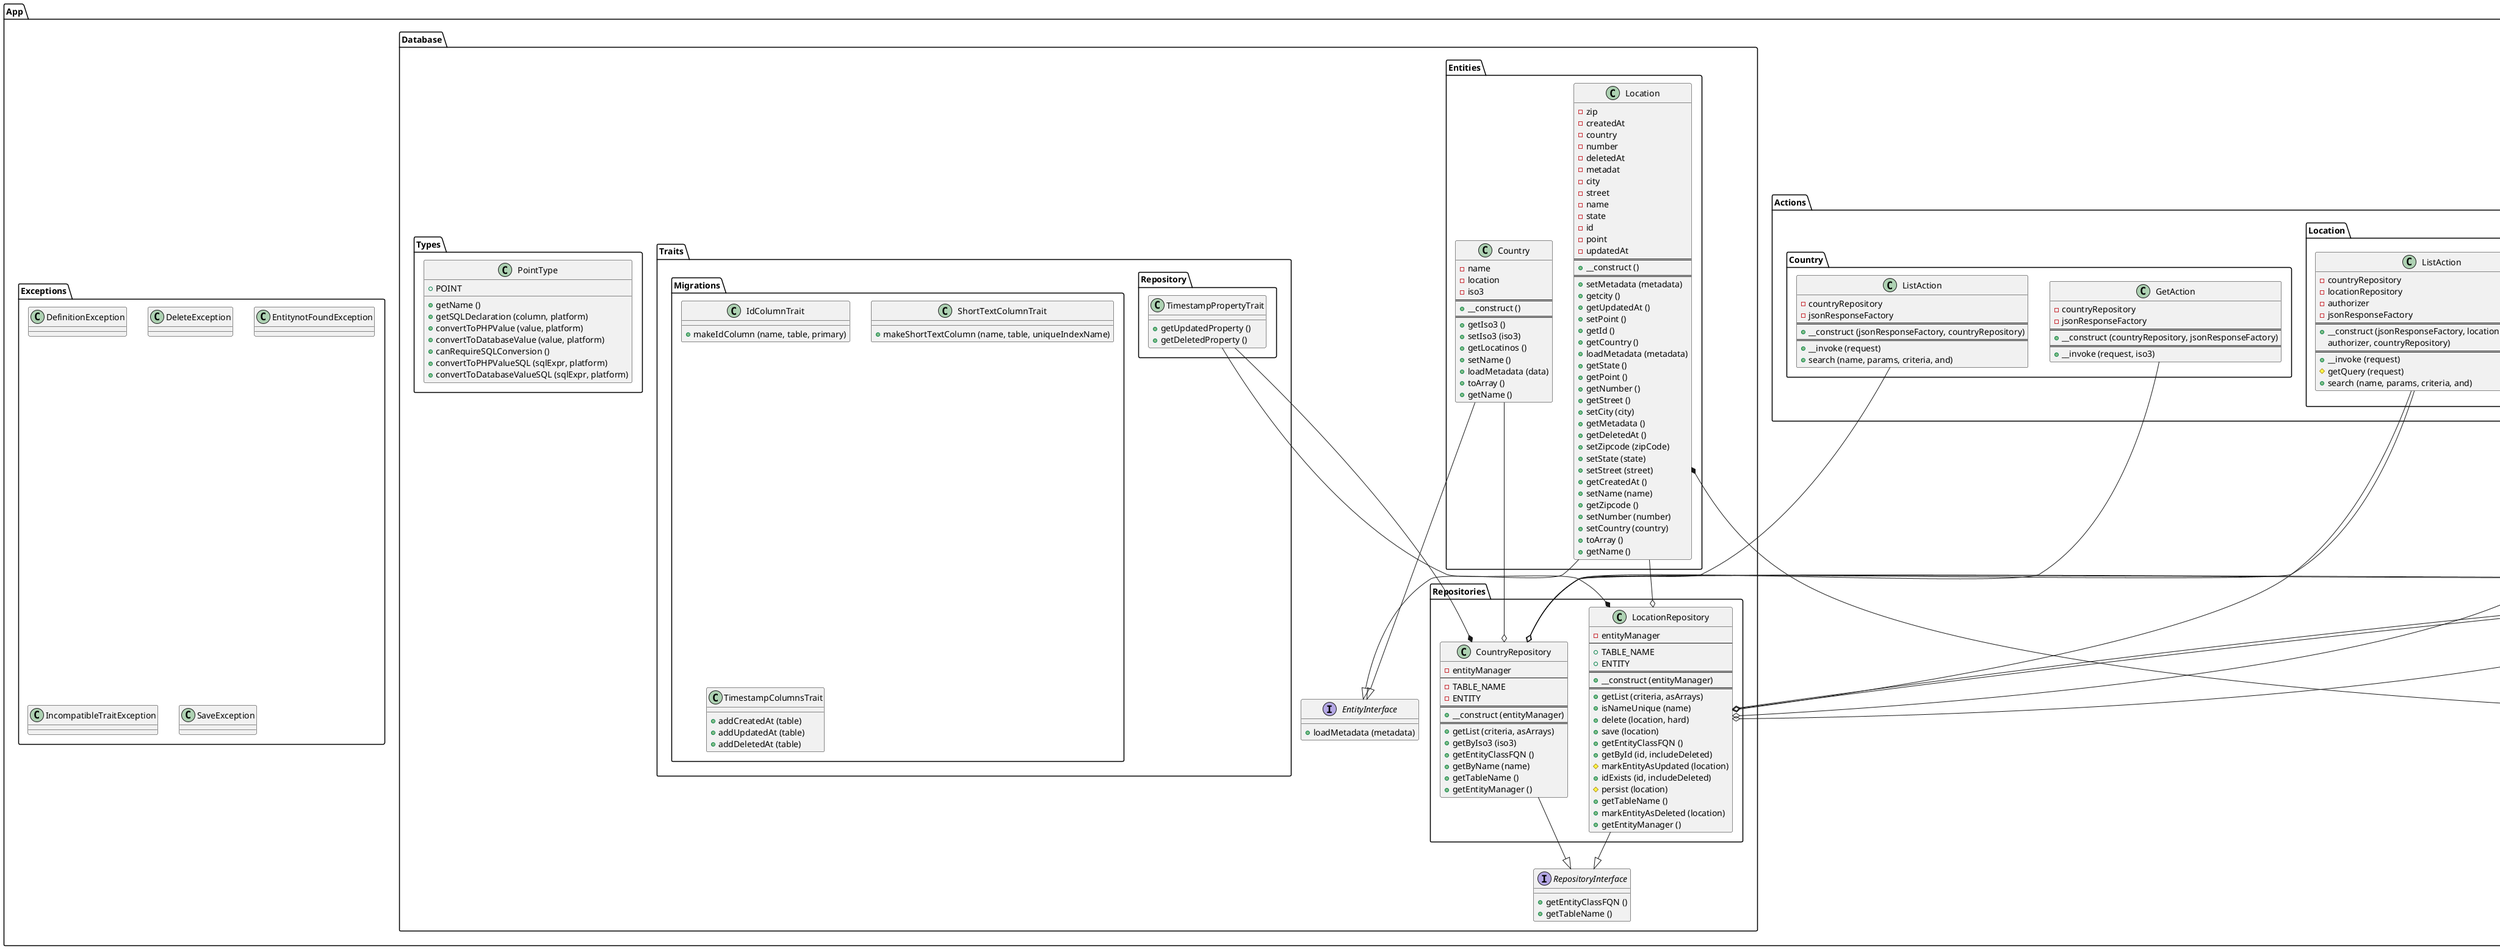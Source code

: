 @startuml Class UML

    set namespaceSeparator \\

    "App\\Actions\\Country\\GetAction" --o "App\\Database\\Repositories\\CountryRepository"
    class "App\\Actions\\Country\\GetAction" {
        - countryRepository
        - jsonResponseFactory
        ==
        + {method} __construct (countryRepository, jsonResponseFactory)
        ==
        + {method} __invoke (request, iso3)
    }

    "App\\Actions\\Country\\ListAction" --o "App\\Database\\Repositories\\CountryRepository"
    class "App\\Actions\\Country\\ListAction" {
        - countryRepository
        - jsonResponseFactory
        ==
        + {method} __construct (jsonResponseFactory, countryRepository)
        ==
        + {method} __invoke (request)
        + {method} search (name, params, criteria, and)
    }

    "App\\Actions\\Location\\DeleteAction" --o "App\\Database\\Repositories\\LocationRepository"
    class "App\\Actions\\Location\\DeleteAction" {
        - jsonResponseFactory
        - locationRepository
        - authorizer
        ==
        + {method} __construct (jsonResponseFactory, locationRepository
                                    authorizer)
        ==
        + {method} __invoke (request, id)
        - {method} delteHard (id)
        - {method} delteSoft (id)
    }

    "App\\Actions\\Location\\GetAction" --o "App\\Database\\Repositories\\LocationRepository"
    class "App\\Actions\\Location\\GetAction" {
        - jsonResponseFactory
        - locationRepository
        - authorizer
        ==
        + {method} __construct (jsonResponseFactory, locationRepository
                                    authorizer)
        ==
        + {method} __invoke (request, id)
    }

    "App\\Actions\\Location\\ListAction" --o "App\\Database\\Repositories\\LocationRepository"
    "App\\Actions\\Location\\ListAction" --o "App\\Database\\Repositories\\CountryRepository"
    class "App\\Actions\\Location\\ListAction" {
        - countryRepository
        - locationRepository
        - authorizer
        - jsonResponseFactory
        ==
        + {method} __construct (jsonResponseFactory, locationRepository,
                                authorizer, countryRepository)
        ==
        + {method} __invoke (request)
        # {method} getQuery (request)
        + {method} search (name, params, criteria, and)
    }

    "App\\Actions\\Location\\PatchAction" --o "App\\Database\\Repositories\\LocationRepository"
    "App\\Actions\\Location\\PatchAction" --o "App\\Database\\Repositories\\CountryRepository"
    "App\\Actions\\Location\\PatchAction" --o "App\\Data\\Validator\\LocationValidator"
    class "App\\Actions\\Location\\PatchAction" {
        - countryRepository
        - locationRepository
        - locationValidator
        - authorizer
        - jsonResponseFactory
        ==
        + {method} __construct (locationRepository, authorizer,
                                locationValidator, countryRepository,
                                jsonResponseFactory)
        ==
        + {method} __invoke (request, id)
    }

    "App\\Actions\\Location\\PostAction" --o "App\\Database\\Repositories\\LocationRepository"
    "App\\Actions\\Location\\PostAction" --o "App\\Database\\Repositories\\CountryRepository"
    "App\\Actions\\Location\\PostAction" --o "App\\Data\\Validator\\LocationValidator"
    class "App\\Actions\\Location\\PostAction" {
        - countryRepository
        - locationRepository
        - locationValidator
        - authorizer
        - jsonResponseFactory
        ==
        + {method} __construct (jsonResponseFactory, locationValidator,
                                locationRepository, authorizer,
                                    countryRepository,
                                )
        ==
        + {method} __invoke (request, id)
    }

    "App\\Data\\Types\\Point" --* "App\\Database\\Entities\\Location"
    class "App\\Data\\Types\\Point" {
        - latitude
        - longitude
        ==
        + {method} __construct (latitude, longitude)
        ==
        + {method} fromArray (data)
        + {method} getLongitude ()
        + {method} getLatitude ()
        + {method} toArray ()
    }

    class "App\\Data\\Validator\\LocationValidator" {
        + {method} postCheck (data)
        + {method} patchCheck (data)
    }

    "App\\Database\\Entities\\Location" --|> "App\\Database\\EntityInterface"
    "App\\Database\\Entities\\Location" --o "App\\Database\\Repositories\\LocationRepository"
    class "App\\Database\\Entities\\Location" {
        - zip
        - createdAt
        - country
        - number
        - deletedAt
        - metadat
        - city
        - street
        - name
        - state
        - id
        - point
        - updatedAt
        ==
        + {method} __construct ()
        ==
        + {method} setMetadata (metadata)
        + {method} getcity ()
        + {method} getUpdatedAt ()
        + {method} setPoint ()
        + {method} getId ()
        + {method} getCountry ()
        + {method} loadMetadata (metadata)
        + {method} getState ()
        + {method} getPoint ()
        + {method} getNumber ()
        + {method} getStreet ()
        + {method} setCity (city)
        + {method} getMetadata ()
        + {method} getDeletedAt ()
        + {method} setZipcode (zipCode)
        + {method} setState (state)
        + {method} setStreet (street)
        + {method} getCreatedAt ()
        + {method} setName (name)
        + {method} getZipcode ()
        + {method} setNumber (number)
        + {method} setCountry (country)
        + {method} toArray ()
        + {method} getName ()
    }
    
    "App\\Database\\Entities\\Country" --|> "App\\Database\\EntityInterface"
    "App\\Database\\Entities\\Country" --o "App\\Database\\Repositories\\CountryRepository"
    class "App\\Database\\Entities\\Country" {
        - name
        - location
        - iso3
        ==
        + {method} __construct ()
        ==
        + {method} getIso3 ()
        + {method} setIso3 (iso3)
        + {method} getLocatinos ()
        + {method} setName ()
        + {method} loadMetadata (data)
        + {method} toArray ()
        + {method} getName ()
    }

    "App\\Database\\Repositories\\LocationRepository" --|> "App\\Database\\RepositoryInterface"
    class "App\\Database\\Repositories\\LocationRepository" {
        - entityManager
        --
        + TABLE_NAME
        + ENTITY
        ==
        + {method} __construct (entityManager)
        ==
        + {method} getList (criteria, asArrays)
        + {method} isNameUnique (name)
        + {method} delete (location, hard)
        + {method} save (location)
        + {method} getEntityClassFQN ()
        + {method} getById (id, includeDeleted)
        # {method} markEntityAsUpdated (location)
        + {method} idExists (id, includeDeleted)
        # {method} persist (location)
        + {method} getTableName ()
        + {method} markEntityAsDeleted (location)
        + {method} getEntityManager ()
    }

    "App\\Database\\Repositories\\CountryRepository" --|> "App\\Database\\RepositoryInterface"
    class "App\\Database\\Repositories\\CountryRepository" {
        - entityManager
        --
        - TABLE_NAME
        - ENTITY
        ==
        + {method} __construct (entityManager)
        ==
        + {method} getList (criteria, asArrays)
        + {method} getByIso3 (iso3)
        + {method} getEntityClassFQN ()
        + {method} getByName (name)
        + {method} getTableName ()
        + {method} getEntityManager ()
    }

    class "App\\Database\\Traits\\Migrations\\IdColumnTrait" {
        + {method} makeIdColumn (name, table, primary)
    }

    class "App\\Database\\Traits\\Migrations\\ShortTextColumnTrait" {
        + {method} makeShortTextColumn (name, table, uniqueIndexName)
    }

    class "App\\Database\\Traits\\Migrations\\TimestampColumnsTrait" {
        + {method} addCreatedAt (table)
        + {method} addUpdatedAt (table)
        + {method} addDeletedAt (table)
    }

    "App\\Database\\Traits\\Repository\\TimestampPropertyTrait" --* "App\\Database\\Repositories\\LocationRepository"
    "App\\Database\\Traits\\Repository\\TimestampPropertyTrait" --* "App\\Database\\Repositories\\CountryRepository"
    class "App\\Database\\Traits\\Repository\\TimestampPropertyTrait" {
        + {method} getUpdatedProperty ()
        + {method} getDeletedProperty ()
    }

    class "App\\Database\\Types\\PointType" {
        +  POINT
        + {method} getName ()
        + {method} getSQLDeclaration (column, platform)
        + {method} convertToPHPValue (value, platform)
        + {method} convertToDatabaseValue (value, platform)
        + {method} canRequireSQLConversion ()
        + {method} convertToPHPValueSQL (sqlExpr, platform)
        + {method} convertToDatabaseValueSQL (sqlExpr, platform)
    }

    interface "App\\Database\\EntityInterface" {
        + {method} loadMetadata (metadata)
    }

    interface "App\\Database\\RepositoryInterface" {
        + {method} getEntityClassFQN ()
        + {method} getTableName ()
    }
    
    class "App\\Exceptions\\DefinitionException" { }

    class "App\\Exceptions\\DeleteException" { }

    class "App\\Exceptions\\EntitynotFoundException" { }

    class "App\\Exceptions\\IncompatibleTraitException" { }

    class "App\\Exceptions\\SaveException" { }

@enduml